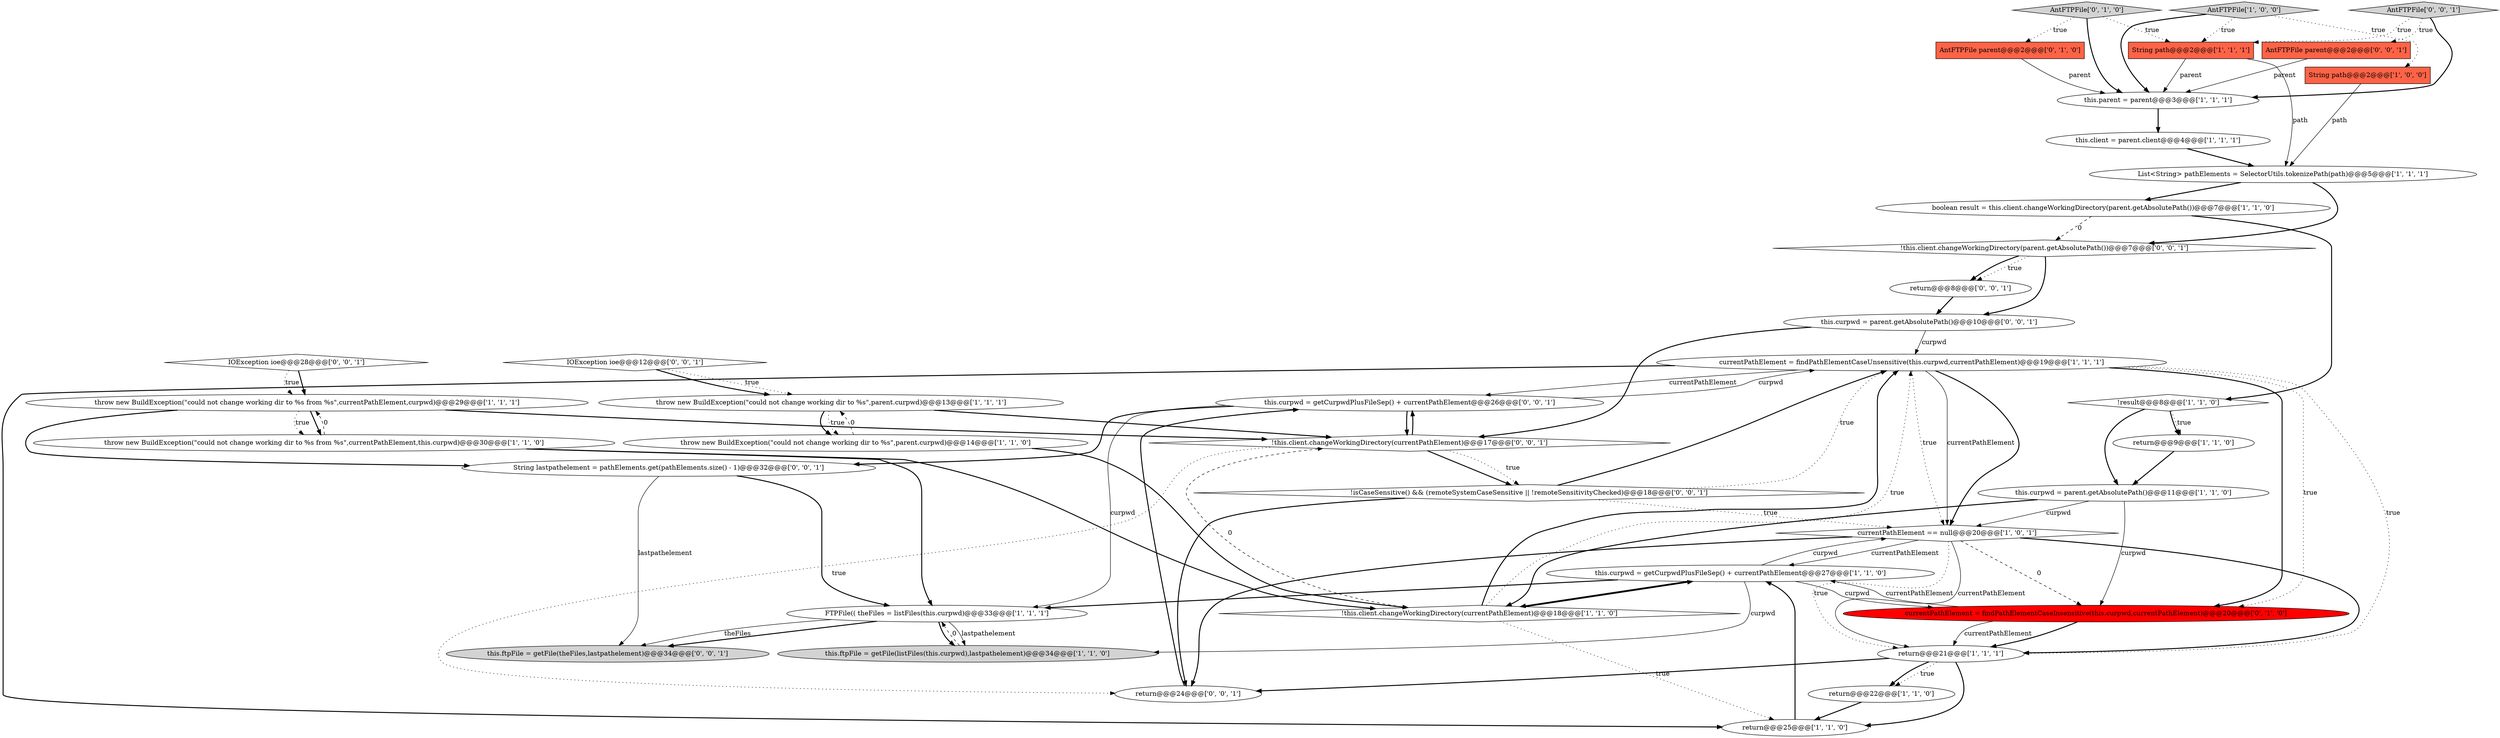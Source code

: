 digraph {
6 [style = filled, label = "AntFTPFile['1', '0', '0']", fillcolor = lightgray, shape = diamond image = "AAA0AAABBB1BBB"];
13 [style = filled, label = "!result@@@8@@@['1', '1', '0']", fillcolor = white, shape = diamond image = "AAA0AAABBB1BBB"];
19 [style = filled, label = "this.ftpFile = getFile(listFiles(this.curpwd),lastpathelement)@@@34@@@['1', '1', '0']", fillcolor = lightgray, shape = ellipse image = "AAA0AAABBB1BBB"];
23 [style = filled, label = "AntFTPFile['0', '1', '0']", fillcolor = lightgray, shape = diamond image = "AAA0AAABBB2BBB"];
32 [style = filled, label = "AntFTPFile['0', '0', '1']", fillcolor = lightgray, shape = diamond image = "AAA0AAABBB3BBB"];
0 [style = filled, label = "this.curpwd = getCurpwdPlusFileSep() + currentPathElement@@@27@@@['1', '1', '0']", fillcolor = white, shape = ellipse image = "AAA0AAABBB1BBB"];
34 [style = filled, label = "!this.client.changeWorkingDirectory(parent.getAbsolutePath())@@@7@@@['0', '0', '1']", fillcolor = white, shape = diamond image = "AAA0AAABBB3BBB"];
26 [style = filled, label = "this.curpwd = getCurpwdPlusFileSep() + currentPathElement@@@26@@@['0', '0', '1']", fillcolor = white, shape = ellipse image = "AAA0AAABBB3BBB"];
31 [style = filled, label = "IOException ioe@@@12@@@['0', '0', '1']", fillcolor = white, shape = diamond image = "AAA0AAABBB3BBB"];
35 [style = filled, label = "this.curpwd = parent.getAbsolutePath()@@@10@@@['0', '0', '1']", fillcolor = white, shape = ellipse image = "AAA0AAABBB3BBB"];
38 [style = filled, label = "return@@@24@@@['0', '0', '1']", fillcolor = white, shape = ellipse image = "AAA0AAABBB3BBB"];
3 [style = filled, label = "return@@@22@@@['1', '1', '0']", fillcolor = white, shape = ellipse image = "AAA0AAABBB1BBB"];
36 [style = filled, label = "this.ftpFile = getFile(theFiles,lastpathelement)@@@34@@@['0', '0', '1']", fillcolor = lightgray, shape = ellipse image = "AAA0AAABBB3BBB"];
12 [style = filled, label = "return@@@25@@@['1', '1', '0']", fillcolor = white, shape = ellipse image = "AAA0AAABBB1BBB"];
25 [style = filled, label = "AntFTPFile parent@@@2@@@['0', '1', '0']", fillcolor = tomato, shape = box image = "AAA0AAABBB2BBB"];
28 [style = filled, label = "AntFTPFile parent@@@2@@@['0', '0', '1']", fillcolor = tomato, shape = box image = "AAA0AAABBB3BBB"];
27 [style = filled, label = "String lastpathelement = pathElements.get(pathElements.size() - 1)@@@32@@@['0', '0', '1']", fillcolor = white, shape = ellipse image = "AAA0AAABBB3BBB"];
7 [style = filled, label = "throw new BuildException(\"could not change working dir to %s\",parent.curpwd)@@@13@@@['1', '1', '1']", fillcolor = white, shape = ellipse image = "AAA0AAABBB1BBB"];
1 [style = filled, label = "this.parent = parent@@@3@@@['1', '1', '1']", fillcolor = white, shape = ellipse image = "AAA0AAABBB1BBB"];
14 [style = filled, label = "currentPathElement = findPathElementCaseUnsensitive(this.curpwd,currentPathElement)@@@19@@@['1', '1', '1']", fillcolor = white, shape = ellipse image = "AAA0AAABBB1BBB"];
21 [style = filled, label = "this.curpwd = parent.getAbsolutePath()@@@11@@@['1', '1', '0']", fillcolor = white, shape = ellipse image = "AAA0AAABBB1BBB"];
37 [style = filled, label = "!isCaseSensitive() && (remoteSystemCaseSensitive || !remoteSensitivityChecked)@@@18@@@['0', '0', '1']", fillcolor = white, shape = diamond image = "AAA0AAABBB3BBB"];
29 [style = filled, label = "!this.client.changeWorkingDirectory(currentPathElement)@@@17@@@['0', '0', '1']", fillcolor = white, shape = diamond image = "AAA0AAABBB3BBB"];
20 [style = filled, label = "String path@@@2@@@['1', '1', '1']", fillcolor = tomato, shape = box image = "AAA0AAABBB1BBB"];
22 [style = filled, label = "boolean result = this.client.changeWorkingDirectory(parent.getAbsolutePath())@@@7@@@['1', '1', '0']", fillcolor = white, shape = ellipse image = "AAA0AAABBB1BBB"];
30 [style = filled, label = "return@@@8@@@['0', '0', '1']", fillcolor = white, shape = ellipse image = "AAA0AAABBB3BBB"];
9 [style = filled, label = "this.client = parent.client@@@4@@@['1', '1', '1']", fillcolor = white, shape = ellipse image = "AAA0AAABBB1BBB"];
16 [style = filled, label = "throw new BuildException(\"could not change working dir to %s from %s\",currentPathElement,this.curpwd)@@@30@@@['1', '1', '0']", fillcolor = white, shape = ellipse image = "AAA0AAABBB1BBB"];
2 [style = filled, label = "!this.client.changeWorkingDirectory(currentPathElement)@@@18@@@['1', '1', '0']", fillcolor = white, shape = diamond image = "AAA0AAABBB1BBB"];
10 [style = filled, label = "return@@@21@@@['1', '1', '1']", fillcolor = white, shape = ellipse image = "AAA0AAABBB1BBB"];
24 [style = filled, label = "currentPathElement = findPathElementCaseInsensitive(this.curpwd,currentPathElement)@@@20@@@['0', '1', '0']", fillcolor = red, shape = ellipse image = "AAA1AAABBB2BBB"];
17 [style = filled, label = "currentPathElement == null@@@20@@@['1', '0', '1']", fillcolor = white, shape = diamond image = "AAA0AAABBB1BBB"];
15 [style = filled, label = "throw new BuildException(\"could not change working dir to %s from %s\",currentPathElement,curpwd)@@@29@@@['1', '1', '1']", fillcolor = white, shape = ellipse image = "AAA0AAABBB1BBB"];
11 [style = filled, label = "String path@@@2@@@['1', '0', '0']", fillcolor = tomato, shape = box image = "AAA0AAABBB1BBB"];
4 [style = filled, label = "throw new BuildException(\"could not change working dir to %s\",parent.curpwd)@@@14@@@['1', '1', '0']", fillcolor = white, shape = ellipse image = "AAA0AAABBB1BBB"];
18 [style = filled, label = "return@@@9@@@['1', '1', '0']", fillcolor = white, shape = ellipse image = "AAA0AAABBB1BBB"];
8 [style = filled, label = "List<String> pathElements = SelectorUtils.tokenizePath(path)@@@5@@@['1', '1', '1']", fillcolor = white, shape = ellipse image = "AAA0AAABBB1BBB"];
5 [style = filled, label = "FTPFile(( theFiles = listFiles(this.curpwd)@@@33@@@['1', '1', '1']", fillcolor = white, shape = ellipse image = "AAA0AAABBB1BBB"];
33 [style = filled, label = "IOException ioe@@@28@@@['0', '0', '1']", fillcolor = white, shape = diamond image = "AAA0AAABBB3BBB"];
16->15 [style = dashed, label="0"];
14->24 [style = bold, label=""];
32->28 [style = dotted, label="true"];
17->24 [style = dashed, label="0"];
20->1 [style = solid, label="parent"];
10->3 [style = dotted, label="true"];
14->17 [style = bold, label=""];
22->34 [style = dashed, label="0"];
0->19 [style = solid, label="curpwd"];
17->10 [style = solid, label="currentPathElement"];
31->7 [style = dotted, label="true"];
21->2 [style = bold, label=""];
17->38 [style = bold, label=""];
14->26 [style = solid, label="currentPathElement"];
10->12 [style = bold, label=""];
4->7 [style = dashed, label="0"];
37->38 [style = bold, label=""];
2->14 [style = bold, label=""];
25->1 [style = solid, label="parent"];
0->17 [style = solid, label="curpwd"];
38->26 [style = bold, label=""];
27->5 [style = bold, label=""];
6->11 [style = dotted, label="true"];
5->36 [style = bold, label=""];
22->13 [style = bold, label=""];
7->29 [style = bold, label=""];
24->10 [style = bold, label=""];
8->34 [style = bold, label=""];
33->15 [style = bold, label=""];
35->14 [style = solid, label="curpwd"];
14->24 [style = dotted, label="true"];
26->5 [style = solid, label="curpwd"];
5->19 [style = solid, label="lastpathelement"];
4->2 [style = bold, label=""];
15->16 [style = dotted, label="true"];
21->24 [style = solid, label="curpwd"];
9->8 [style = bold, label=""];
8->22 [style = bold, label=""];
6->20 [style = dotted, label="true"];
29->26 [style = bold, label=""];
24->10 [style = solid, label="currentPathElement"];
26->27 [style = bold, label=""];
5->36 [style = solid, label="theFiles"];
26->14 [style = solid, label="curpwd"];
19->5 [style = dashed, label="0"];
2->12 [style = dotted, label="true"];
34->35 [style = bold, label=""];
37->14 [style = dotted, label="true"];
24->0 [style = solid, label="currentPathElement"];
15->29 [style = bold, label=""];
13->18 [style = bold, label=""];
17->10 [style = bold, label=""];
13->18 [style = dotted, label="true"];
35->29 [style = bold, label=""];
32->20 [style = dotted, label="true"];
29->37 [style = bold, label=""];
7->4 [style = bold, label=""];
3->12 [style = bold, label=""];
31->7 [style = bold, label=""];
1->9 [style = bold, label=""];
5->19 [style = bold, label=""];
6->1 [style = bold, label=""];
14->17 [style = dotted, label="true"];
23->20 [style = dotted, label="true"];
2->0 [style = bold, label=""];
28->1 [style = solid, label="parent"];
30->35 [style = bold, label=""];
2->29 [style = dashed, label="0"];
32->1 [style = bold, label=""];
16->5 [style = bold, label=""];
2->14 [style = dotted, label="true"];
11->8 [style = solid, label="path"];
18->21 [style = bold, label=""];
14->17 [style = solid, label="currentPathElement"];
34->30 [style = dotted, label="true"];
23->25 [style = dotted, label="true"];
0->24 [style = solid, label="curpwd"];
10->38 [style = bold, label=""];
0->5 [style = bold, label=""];
26->29 [style = bold, label=""];
0->2 [style = bold, label=""];
10->3 [style = bold, label=""];
29->38 [style = dotted, label="true"];
20->8 [style = solid, label="path"];
21->17 [style = solid, label="curpwd"];
16->2 [style = bold, label=""];
29->37 [style = dotted, label="true"];
15->16 [style = bold, label=""];
12->0 [style = bold, label=""];
34->30 [style = bold, label=""];
14->10 [style = dotted, label="true"];
17->0 [style = solid, label="currentPathElement"];
37->17 [style = dotted, label="true"];
17->10 [style = dotted, label="true"];
37->14 [style = bold, label=""];
33->15 [style = dotted, label="true"];
27->36 [style = solid, label="lastpathelement"];
14->12 [style = bold, label=""];
7->4 [style = dotted, label="true"];
23->1 [style = bold, label=""];
13->21 [style = bold, label=""];
15->27 [style = bold, label=""];
}
